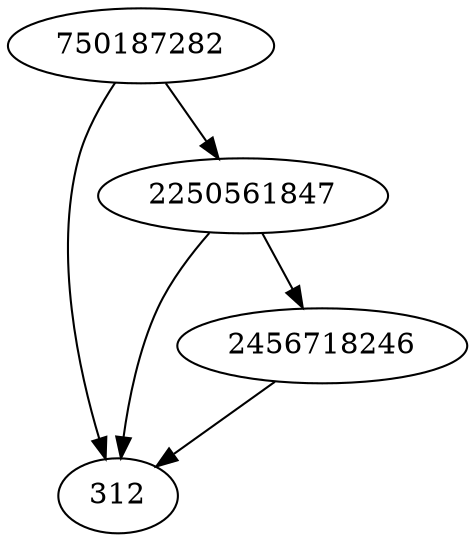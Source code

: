 strict digraph  {
312;
750187282;
2456718246;
2250561847;
750187282 -> 2250561847;
750187282 -> 312;
2456718246 -> 312;
2250561847 -> 2456718246;
2250561847 -> 312;
}
